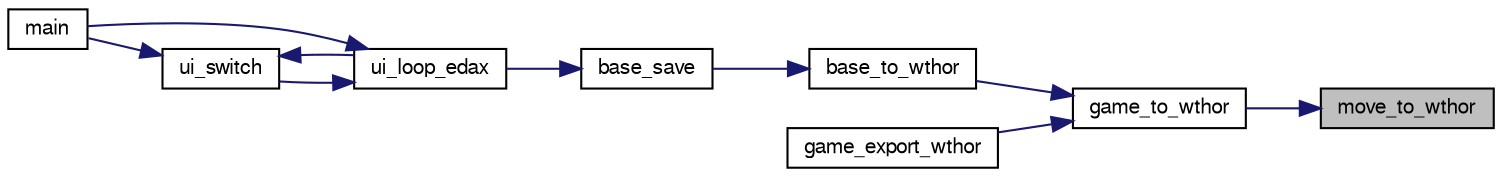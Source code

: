 digraph "move_to_wthor"
{
 // LATEX_PDF_SIZE
  bgcolor="transparent";
  edge [fontname="FreeSans",fontsize="10",labelfontname="FreeSans",labelfontsize="10"];
  node [fontname="FreeSans",fontsize="10",shape=record];
  rankdir="RL";
  Node1 [label="move_to_wthor",height=0.2,width=0.4,color="black", fillcolor="grey75", style="filled", fontcolor="black",tooltip="Coordinates conversion from edax to wthor."];
  Node1 -> Node2 [dir="back",color="midnightblue",fontsize="10",style="solid",fontname="FreeSans"];
  Node2 [label="game_to_wthor",height=0.2,width=0.4,color="black",URL="$game_8c.html#a9cd08f7dd5f88f543d9dcad99f818397",tooltip="convert a Game to a Whor game."];
  Node2 -> Node3 [dir="back",color="midnightblue",fontsize="10",style="solid",fontname="FreeSans"];
  Node3 [label="base_to_wthor",height=0.2,width=0.4,color="black",URL="$base_8c.html#a927d0aa4ac1294345af68a8bfd224012",tooltip="Convert to a wthor base."];
  Node3 -> Node4 [dir="back",color="midnightblue",fontsize="10",style="solid",fontname="FreeSans"];
  Node4 [label="base_save",height=0.2,width=0.4,color="black",URL="$base_8c.html#a290adf2a96f38b6d37874b1486027ec8",tooltip="Save a game database."];
  Node4 -> Node5 [dir="back",color="midnightblue",fontsize="10",style="solid",fontname="FreeSans"];
  Node5 [label="ui_loop_edax",height=0.2,width=0.4,color="black",URL="$edax_8c.html#a2354b96c7688bae32bedb6203d672f50",tooltip="Loop event."];
  Node5 -> Node6 [dir="back",color="midnightblue",fontsize="10",style="solid",fontname="FreeSans"];
  Node6 [label="main",height=0.2,width=0.4,color="black",URL="$main_8c.html#a3c04138a5bfe5d72780bb7e82a18e627",tooltip="edax main function."];
  Node5 -> Node7 [dir="back",color="midnightblue",fontsize="10",style="solid",fontname="FreeSans"];
  Node7 [label="ui_switch",height=0.2,width=0.4,color="black",URL="$ui_8c.html#a4234d6b0fd690186ef0ec2fc2eba2d4d",tooltip="Switch between different User Interface."];
  Node7 -> Node6 [dir="back",color="midnightblue",fontsize="10",style="solid",fontname="FreeSans"];
  Node7 -> Node5 [dir="back",color="midnightblue",fontsize="10",style="solid",fontname="FreeSans"];
  Node2 -> Node8 [dir="back",color="midnightblue",fontsize="10",style="solid",fontname="FreeSans"];
  Node8 [label="game_export_wthor",height=0.2,width=0.4,color="black",URL="$game_8c.html#a931032e25209a773baf042eba636a3da",tooltip="Write a game to a Wthor file."];
}
